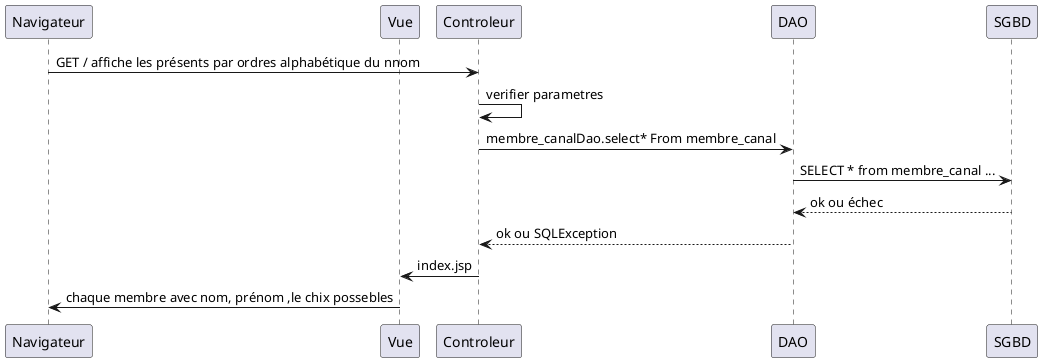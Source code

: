 @startuml
participant Navigateur
participant Vue

Navigateur -> Controleur: GET / affiche les présents par ordres alphabétique du nnom
Controleur -> Controleur: verifier parametres
Controleur -> DAO: membre_canalDao.select* From membre_canal
DAO -> SGBD: SELECT * from membre_canal ...
SGBD --> DAO: ok ou échec
DAO --> Controleur: ok ou SQLException

Controleur -> Vue: index.jsp
Vue -> Navigateur: chaque membre avec nom, prénom ,le chix possebles
@enduml
